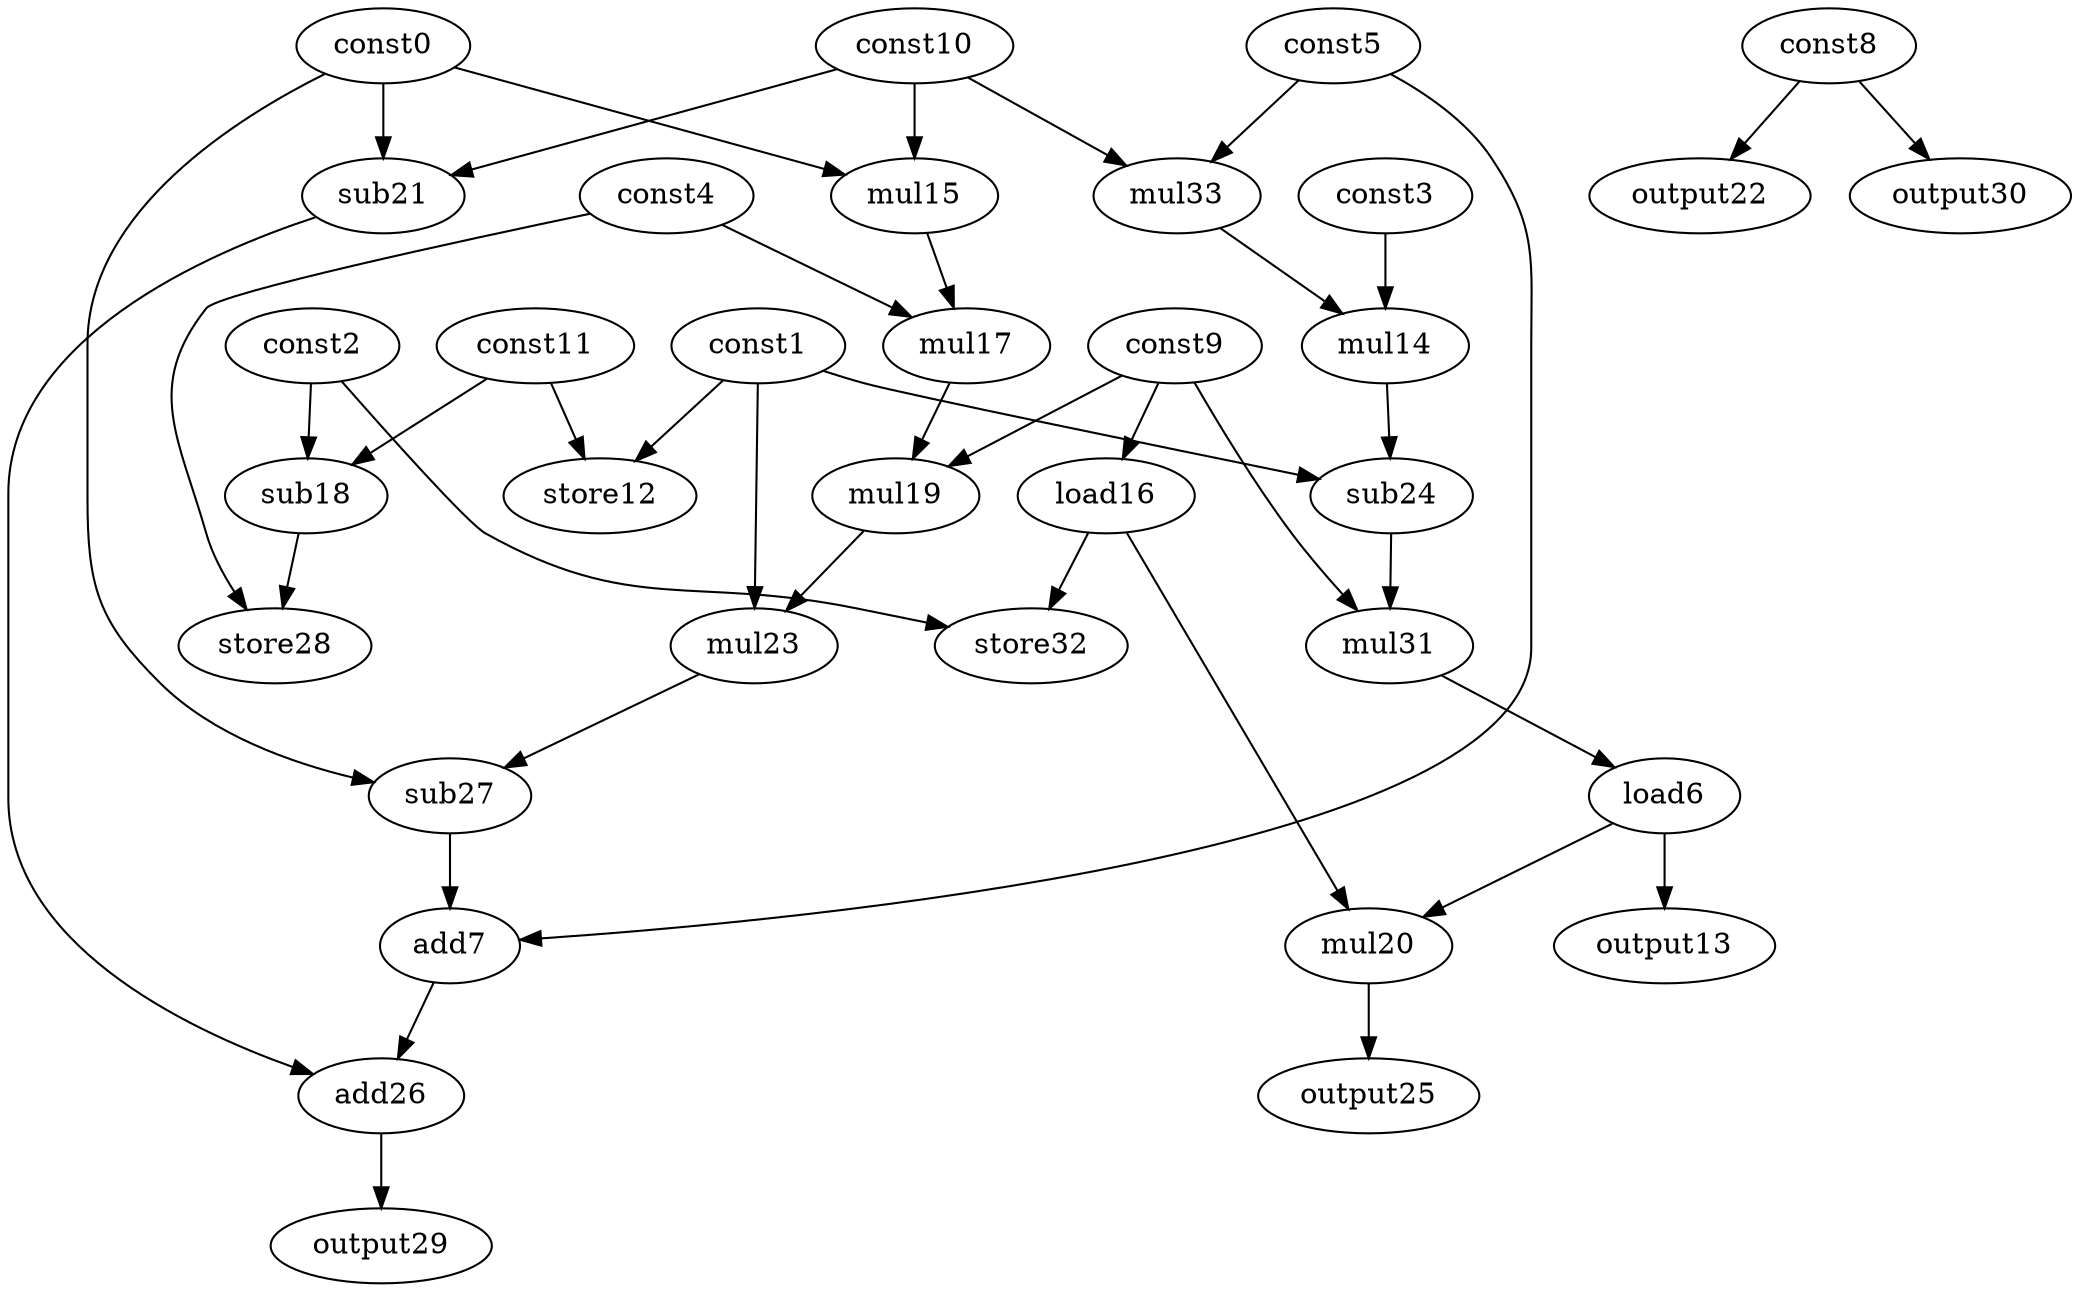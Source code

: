 digraph G { 
const0[opcode=const]; 
const1[opcode=const]; 
const2[opcode=const]; 
const3[opcode=const]; 
const4[opcode=const]; 
const5[opcode=const]; 
load6[opcode=load]; 
add7[opcode=add]; 
const8[opcode=const]; 
const9[opcode=const]; 
const10[opcode=const]; 
const11[opcode=const]; 
store12[opcode=store]; 
output13[opcode=output]; 
mul14[opcode=mul]; 
mul15[opcode=mul]; 
load16[opcode=load]; 
mul17[opcode=mul]; 
sub18[opcode=sub]; 
mul19[opcode=mul]; 
mul20[opcode=mul]; 
sub21[opcode=sub]; 
output22[opcode=output]; 
mul23[opcode=mul]; 
sub24[opcode=sub]; 
output25[opcode=output]; 
add26[opcode=add]; 
sub27[opcode=sub]; 
store28[opcode=store]; 
output29[opcode=output]; 
output30[opcode=output]; 
mul31[opcode=mul]; 
store32[opcode=store]; 
mul33[opcode=mul]; 
const1->store12[operand=0];
const11->store12[operand=1];
const0->mul15[operand=0];
const10->mul15[operand=1];
const9->load16[operand=0];
const2->sub18[operand=0];
const11->sub18[operand=1];
const0->sub21[operand=0];
const10->sub21[operand=1];
const8->output22[operand=0];
const8->output30[operand=0];
const10->mul33[operand=0];
const5->mul33[operand=1];
mul33->mul14[operand=0];
const3->mul14[operand=1];
const4->mul17[operand=0];
mul15->mul17[operand=1];
sub18->store28[operand=0];
const4->store28[operand=1];
load16->store32[operand=0];
const2->store32[operand=1];
mul17->mul19[operand=0];
const9->mul19[operand=1];
const1->sub24[operand=0];
mul14->sub24[operand=1];
const1->mul23[operand=0];
mul19->mul23[operand=1];
sub24->mul31[operand=0];
const9->mul31[operand=1];
mul31->load6[operand=0];
const0->sub27[operand=0];
mul23->sub27[operand=1];
sub27->add7[operand=0];
const5->add7[operand=1];
load6->output13[operand=0];
load16->mul20[operand=0];
load6->mul20[operand=1];
mul20->output25[operand=0];
sub21->add26[operand=0];
add7->add26[operand=1];
add26->output29[operand=0];
}
